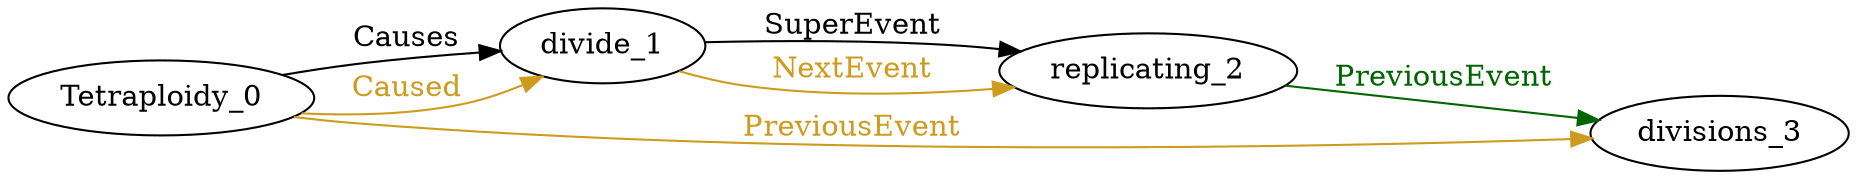 digraph finite_state_machine { 
	rankdir=LR;
	size="50,50";
node0 [label = "Tetraploidy_0"]
node1 [label = "divide_1"]
node2 [label = "replicating_2"]
node3 [label = "divisions_3"]
node0 -> node1 [ label = "Causes" fontcolor="black"  color = "Black"];
node0 -> node1 [ label = "Caused" fontcolor="goldenrod3"  color = "goldenrod3"];
node0 -> node3 [ label = "PreviousEvent" fontcolor="goldenrod3"  color = "goldenrod3"];
node1 -> node2 [ label = "SuperEvent" fontcolor="black"  color = "Black"];
node1 -> node2 [ label = "NextEvent" fontcolor="goldenrod3"  color = "goldenrod3"];
node2 -> node3 [ label = "PreviousEvent" fontcolor="darkgreen"  color = "darkgreen"];
}